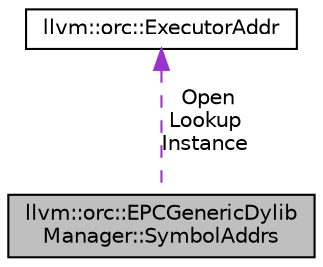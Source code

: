 digraph "llvm::orc::EPCGenericDylibManager::SymbolAddrs"
{
 // LATEX_PDF_SIZE
  bgcolor="transparent";
  edge [fontname="Helvetica",fontsize="10",labelfontname="Helvetica",labelfontsize="10"];
  node [fontname="Helvetica",fontsize="10",shape=record];
  Node1 [label="llvm::orc::EPCGenericDylib\lManager::SymbolAddrs",height=0.2,width=0.4,color="black", fillcolor="grey75", style="filled", fontcolor="black",tooltip="Function addresses for memory access."];
  Node2 -> Node1 [dir="back",color="darkorchid3",fontsize="10",style="dashed",label=" Open\nLookup\nInstance" ,fontname="Helvetica"];
  Node2 [label="llvm::orc::ExecutorAddr",height=0.2,width=0.4,color="black",URL="$classllvm_1_1orc_1_1ExecutorAddr.html",tooltip="Represents an address in the executor process."];
}
